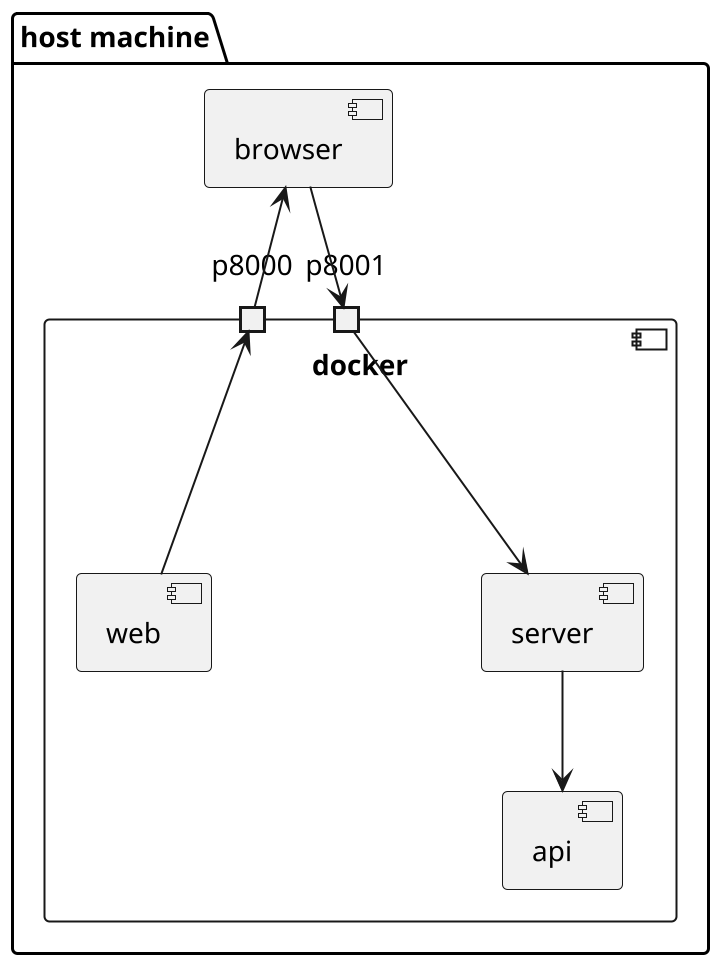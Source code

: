 @startuml
scale 2
package "host machine" {
    [browser]

    component "docker" {
        port p8000
        port p8001
        [api]
        [server]
        [web]
    }
}


browser <-- p8000
p8000 <--- web
browser --> p8001
p8001 --> server
server --> api
@enduml